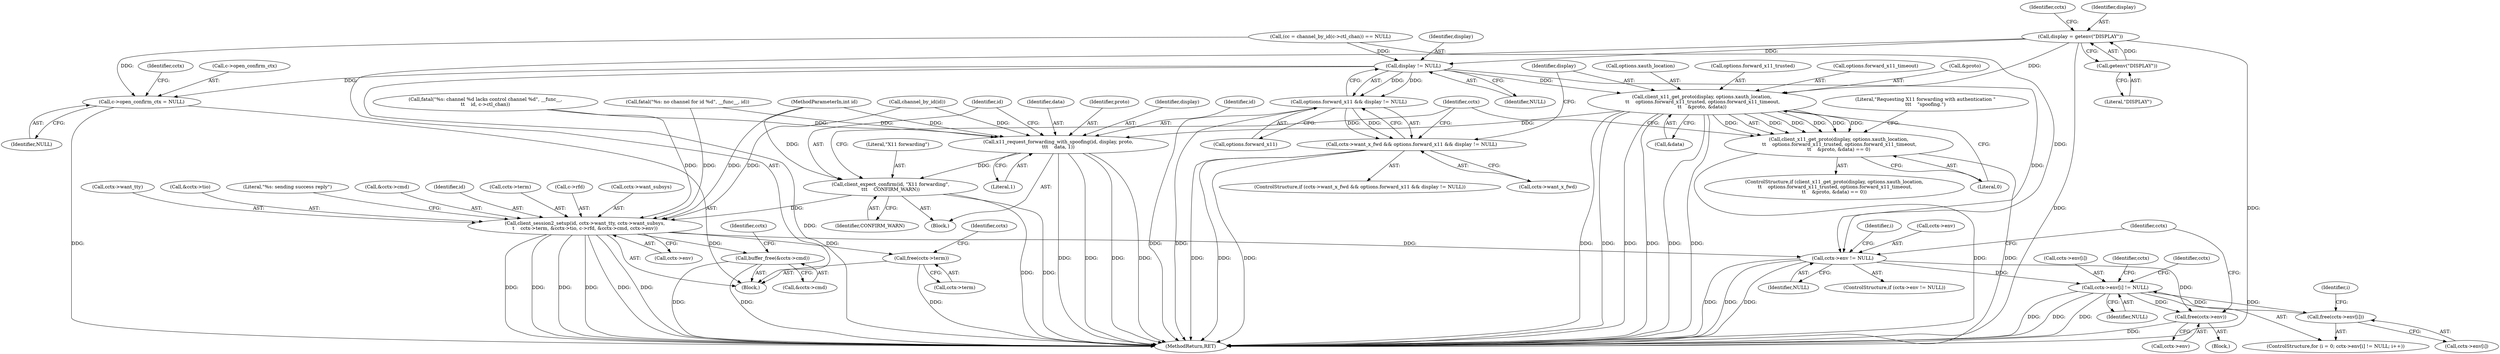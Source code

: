 digraph "0_mindrot_ed4ce82dbfa8a3a3c8ea6fa0db113c71e234416c_0@API" {
"1000180" [label="(Call,display = getenv(\"DISPLAY\"))"];
"1000182" [label="(Call,getenv(\"DISPLAY\"))"];
"1000193" [label="(Call,display != NULL)"];
"1000189" [label="(Call,options.forward_x11 && display != NULL)"];
"1000185" [label="(Call,cctx->want_x_fwd && options.forward_x11 && display != NULL)"];
"1000201" [label="(Call,client_x11_get_proto(display, options.xauth_location,\n \t\t    options.forward_x11_trusted, options.forward_x11_timeout,\n\t\t    &proto, &data))"];
"1000200" [label="(Call,client_x11_get_proto(display, options.xauth_location,\n \t\t    options.forward_x11_trusted, options.forward_x11_timeout,\n\t\t    &proto, &data) == 0)"];
"1000220" [label="(Call,x11_request_forwarding_with_spoofing(id, display, proto,\n\t\t\t    data, 1))"];
"1000226" [label="(Call,client_expect_confirm(id, \"X11 forwarding\",\n\t\t\t    CONFIRM_WARN))"];
"1000240" [label="(Call,client_session2_setup(id, cctx->want_tty, cctx->want_subsys,\n\t    cctx->term, &cctx->tio, c->rfd, &cctx->cmd, cctx->env))"];
"1000324" [label="(Call,buffer_free(&cctx->cmd))"];
"1000329" [label="(Call,free(cctx->term))"];
"1000334" [label="(Call,cctx->env != NULL)"];
"1000344" [label="(Call,cctx->env[i] != NULL)"];
"1000353" [label="(Call,free(cctx->env[i]))"];
"1000359" [label="(Call,free(cctx->env))"];
"1000319" [label="(Call,c->open_confirm_ctx = NULL)"];
"1000365" [label="(MethodReturn,RET)"];
"1000327" [label="(Identifier,cctx)"];
"1000334" [label="(Call,cctx->env != NULL)"];
"1000336" [label="(Identifier,cctx)"];
"1000226" [label="(Call,client_expect_confirm(id, \"X11 forwarding\",\n\t\t\t    CONFIRM_WARN))"];
"1000354" [label="(Call,cctx->env[i])"];
"1000195" [label="(Identifier,NULL)"];
"1000228" [label="(Literal,\"X11 forwarding\")"];
"1000180" [label="(Call,display = getenv(\"DISPLAY\"))"];
"1000344" [label="(Call,cctx->env[i] != NULL)"];
"1000320" [label="(Call,c->open_confirm_ctx)"];
"1000140" [label="(Call,(cc = channel_by_id(c->ctl_chan)) == NULL)"];
"1000183" [label="(Literal,\"DISPLAY\")"];
"1000200" [label="(Call,client_x11_get_proto(display, options.xauth_location,\n \t\t    options.forward_x11_trusted, options.forward_x11_timeout,\n\t\t    &proto, &data) == 0)"];
"1000330" [label="(Call,cctx->term)"];
"1000353" [label="(Call,free(cctx->env[i]))"];
"1000323" [label="(Identifier,NULL)"];
"1000108" [label="(MethodParameterIn,int id)"];
"1000242" [label="(Call,cctx->want_tty)"];
"1000227" [label="(Identifier,id)"];
"1000186" [label="(Call,cctx->want_x_fwd)"];
"1000251" [label="(Call,&cctx->tio)"];
"1000319" [label="(Call,c->open_confirm_ctx = NULL)"];
"1000203" [label="(Call,options.xauth_location)"];
"1000325" [label="(Call,&cctx->cmd)"];
"1000359" [label="(Call,free(cctx->env))"];
"1000135" [label="(Call,fatal(\"%s: no channel for id %d\", __func__, id))"];
"1000266" [label="(Literal,\"%s: sending success reply\")"];
"1000258" [label="(Call,&cctx->cmd)"];
"1000223" [label="(Identifier,proto)"];
"1000206" [label="(Call,options.forward_x11_trusted)"];
"1000216" [label="(Literal,0)"];
"1000233" [label="(Identifier,cctx)"];
"1000219" [label="(Literal,\"Requesting X11 forwarding with authentication \"\n\t\t\t    \"spoofing.\")"];
"1000111" [label="(Block,)"];
"1000356" [label="(Identifier,cctx)"];
"1000209" [label="(Call,options.forward_x11_timeout)"];
"1000331" [label="(Identifier,cctx)"];
"1000240" [label="(Call,client_session2_setup(id, cctx->want_tty, cctx->want_subsys,\n\t    cctx->term, &cctx->tio, c->rfd, &cctx->cmd, cctx->env))"];
"1000185" [label="(Call,cctx->want_x_fwd && options.forward_x11 && display != NULL)"];
"1000222" [label="(Identifier,display)"];
"1000229" [label="(Identifier,CONFIRM_WARN)"];
"1000202" [label="(Identifier,display)"];
"1000221" [label="(Identifier,id)"];
"1000262" [label="(Call,cctx->env)"];
"1000340" [label="(ControlStructure,for (i = 0; cctx->env[i] != NULL; i++))"];
"1000339" [label="(Block,)"];
"1000184" [label="(ControlStructure,if (cctx->want_x_fwd && options.forward_x11 && display != NULL))"];
"1000220" [label="(Call,x11_request_forwarding_with_spoofing(id, display, proto,\n\t\t\t    data, 1))"];
"1000342" [label="(Identifier,i)"];
"1000193" [label="(Call,display != NULL)"];
"1000187" [label="(Identifier,cctx)"];
"1000189" [label="(Call,options.forward_x11 && display != NULL)"];
"1000364" [label="(Identifier,cctx)"];
"1000324" [label="(Call,buffer_free(&cctx->cmd))"];
"1000199" [label="(ControlStructure,if (client_x11_get_proto(display, options.xauth_location,\n \t\t    options.forward_x11_trusted, options.forward_x11_timeout,\n\t\t    &proto, &data) == 0))"];
"1000225" [label="(Literal,1)"];
"1000201" [label="(Call,client_x11_get_proto(display, options.xauth_location,\n \t\t    options.forward_x11_trusted, options.forward_x11_timeout,\n\t\t    &proto, &data))"];
"1000132" [label="(Call,channel_by_id(id))"];
"1000241" [label="(Identifier,id)"];
"1000329" [label="(Call,free(cctx->term))"];
"1000333" [label="(ControlStructure,if (cctx->env != NULL))"];
"1000214" [label="(Call,&data)"];
"1000212" [label="(Call,&proto)"];
"1000345" [label="(Call,cctx->env[i])"];
"1000248" [label="(Call,cctx->term)"];
"1000360" [label="(Call,cctx->env)"];
"1000217" [label="(Block,)"];
"1000148" [label="(Call,fatal(\"%s: channel %d lacks control channel %d\", __func__,\n\t\t    id, c->ctl_chan))"];
"1000224" [label="(Identifier,data)"];
"1000255" [label="(Call,c->rfd)"];
"1000352" [label="(Identifier,i)"];
"1000245" [label="(Call,cctx->want_subsys)"];
"1000338" [label="(Identifier,NULL)"];
"1000181" [label="(Identifier,display)"];
"1000335" [label="(Call,cctx->env)"];
"1000361" [label="(Identifier,cctx)"];
"1000182" [label="(Call,getenv(\"DISPLAY\"))"];
"1000194" [label="(Identifier,display)"];
"1000190" [label="(Call,options.forward_x11)"];
"1000350" [label="(Identifier,NULL)"];
"1000180" -> "1000111"  [label="AST: "];
"1000180" -> "1000182"  [label="CFG: "];
"1000181" -> "1000180"  [label="AST: "];
"1000182" -> "1000180"  [label="AST: "];
"1000187" -> "1000180"  [label="CFG: "];
"1000180" -> "1000365"  [label="DDG: "];
"1000180" -> "1000365"  [label="DDG: "];
"1000182" -> "1000180"  [label="DDG: "];
"1000180" -> "1000193"  [label="DDG: "];
"1000180" -> "1000201"  [label="DDG: "];
"1000182" -> "1000183"  [label="CFG: "];
"1000183" -> "1000182"  [label="AST: "];
"1000193" -> "1000189"  [label="AST: "];
"1000193" -> "1000195"  [label="CFG: "];
"1000194" -> "1000193"  [label="AST: "];
"1000195" -> "1000193"  [label="AST: "];
"1000189" -> "1000193"  [label="CFG: "];
"1000193" -> "1000365"  [label="DDG: "];
"1000193" -> "1000189"  [label="DDG: "];
"1000193" -> "1000189"  [label="DDG: "];
"1000140" -> "1000193"  [label="DDG: "];
"1000193" -> "1000201"  [label="DDG: "];
"1000193" -> "1000319"  [label="DDG: "];
"1000193" -> "1000334"  [label="DDG: "];
"1000189" -> "1000185"  [label="AST: "];
"1000189" -> "1000190"  [label="CFG: "];
"1000190" -> "1000189"  [label="AST: "];
"1000185" -> "1000189"  [label="CFG: "];
"1000189" -> "1000365"  [label="DDG: "];
"1000189" -> "1000365"  [label="DDG: "];
"1000189" -> "1000185"  [label="DDG: "];
"1000189" -> "1000185"  [label="DDG: "];
"1000185" -> "1000184"  [label="AST: "];
"1000185" -> "1000186"  [label="CFG: "];
"1000186" -> "1000185"  [label="AST: "];
"1000202" -> "1000185"  [label="CFG: "];
"1000233" -> "1000185"  [label="CFG: "];
"1000185" -> "1000365"  [label="DDG: "];
"1000185" -> "1000365"  [label="DDG: "];
"1000185" -> "1000365"  [label="DDG: "];
"1000201" -> "1000200"  [label="AST: "];
"1000201" -> "1000214"  [label="CFG: "];
"1000202" -> "1000201"  [label="AST: "];
"1000203" -> "1000201"  [label="AST: "];
"1000206" -> "1000201"  [label="AST: "];
"1000209" -> "1000201"  [label="AST: "];
"1000212" -> "1000201"  [label="AST: "];
"1000214" -> "1000201"  [label="AST: "];
"1000216" -> "1000201"  [label="CFG: "];
"1000201" -> "1000365"  [label="DDG: "];
"1000201" -> "1000365"  [label="DDG: "];
"1000201" -> "1000365"  [label="DDG: "];
"1000201" -> "1000365"  [label="DDG: "];
"1000201" -> "1000365"  [label="DDG: "];
"1000201" -> "1000365"  [label="DDG: "];
"1000201" -> "1000200"  [label="DDG: "];
"1000201" -> "1000200"  [label="DDG: "];
"1000201" -> "1000200"  [label="DDG: "];
"1000201" -> "1000200"  [label="DDG: "];
"1000201" -> "1000200"  [label="DDG: "];
"1000201" -> "1000200"  [label="DDG: "];
"1000201" -> "1000220"  [label="DDG: "];
"1000200" -> "1000199"  [label="AST: "];
"1000200" -> "1000216"  [label="CFG: "];
"1000216" -> "1000200"  [label="AST: "];
"1000219" -> "1000200"  [label="CFG: "];
"1000233" -> "1000200"  [label="CFG: "];
"1000200" -> "1000365"  [label="DDG: "];
"1000200" -> "1000365"  [label="DDG: "];
"1000220" -> "1000217"  [label="AST: "];
"1000220" -> "1000225"  [label="CFG: "];
"1000221" -> "1000220"  [label="AST: "];
"1000222" -> "1000220"  [label="AST: "];
"1000223" -> "1000220"  [label="AST: "];
"1000224" -> "1000220"  [label="AST: "];
"1000225" -> "1000220"  [label="AST: "];
"1000227" -> "1000220"  [label="CFG: "];
"1000220" -> "1000365"  [label="DDG: "];
"1000220" -> "1000365"  [label="DDG: "];
"1000220" -> "1000365"  [label="DDG: "];
"1000220" -> "1000365"  [label="DDG: "];
"1000148" -> "1000220"  [label="DDG: "];
"1000132" -> "1000220"  [label="DDG: "];
"1000135" -> "1000220"  [label="DDG: "];
"1000108" -> "1000220"  [label="DDG: "];
"1000220" -> "1000226"  [label="DDG: "];
"1000226" -> "1000217"  [label="AST: "];
"1000226" -> "1000229"  [label="CFG: "];
"1000227" -> "1000226"  [label="AST: "];
"1000228" -> "1000226"  [label="AST: "];
"1000229" -> "1000226"  [label="AST: "];
"1000233" -> "1000226"  [label="CFG: "];
"1000226" -> "1000365"  [label="DDG: "];
"1000226" -> "1000365"  [label="DDG: "];
"1000108" -> "1000226"  [label="DDG: "];
"1000226" -> "1000240"  [label="DDG: "];
"1000240" -> "1000111"  [label="AST: "];
"1000240" -> "1000262"  [label="CFG: "];
"1000241" -> "1000240"  [label="AST: "];
"1000242" -> "1000240"  [label="AST: "];
"1000245" -> "1000240"  [label="AST: "];
"1000248" -> "1000240"  [label="AST: "];
"1000251" -> "1000240"  [label="AST: "];
"1000255" -> "1000240"  [label="AST: "];
"1000258" -> "1000240"  [label="AST: "];
"1000262" -> "1000240"  [label="AST: "];
"1000266" -> "1000240"  [label="CFG: "];
"1000240" -> "1000365"  [label="DDG: "];
"1000240" -> "1000365"  [label="DDG: "];
"1000240" -> "1000365"  [label="DDG: "];
"1000240" -> "1000365"  [label="DDG: "];
"1000240" -> "1000365"  [label="DDG: "];
"1000240" -> "1000365"  [label="DDG: "];
"1000148" -> "1000240"  [label="DDG: "];
"1000132" -> "1000240"  [label="DDG: "];
"1000135" -> "1000240"  [label="DDG: "];
"1000108" -> "1000240"  [label="DDG: "];
"1000240" -> "1000324"  [label="DDG: "];
"1000240" -> "1000329"  [label="DDG: "];
"1000240" -> "1000334"  [label="DDG: "];
"1000324" -> "1000111"  [label="AST: "];
"1000324" -> "1000325"  [label="CFG: "];
"1000325" -> "1000324"  [label="AST: "];
"1000331" -> "1000324"  [label="CFG: "];
"1000324" -> "1000365"  [label="DDG: "];
"1000324" -> "1000365"  [label="DDG: "];
"1000329" -> "1000111"  [label="AST: "];
"1000329" -> "1000330"  [label="CFG: "];
"1000330" -> "1000329"  [label="AST: "];
"1000336" -> "1000329"  [label="CFG: "];
"1000329" -> "1000365"  [label="DDG: "];
"1000334" -> "1000333"  [label="AST: "];
"1000334" -> "1000338"  [label="CFG: "];
"1000335" -> "1000334"  [label="AST: "];
"1000338" -> "1000334"  [label="AST: "];
"1000342" -> "1000334"  [label="CFG: "];
"1000364" -> "1000334"  [label="CFG: "];
"1000334" -> "1000365"  [label="DDG: "];
"1000334" -> "1000365"  [label="DDG: "];
"1000334" -> "1000365"  [label="DDG: "];
"1000140" -> "1000334"  [label="DDG: "];
"1000334" -> "1000344"  [label="DDG: "];
"1000334" -> "1000359"  [label="DDG: "];
"1000344" -> "1000340"  [label="AST: "];
"1000344" -> "1000350"  [label="CFG: "];
"1000345" -> "1000344"  [label="AST: "];
"1000350" -> "1000344"  [label="AST: "];
"1000356" -> "1000344"  [label="CFG: "];
"1000361" -> "1000344"  [label="CFG: "];
"1000344" -> "1000365"  [label="DDG: "];
"1000344" -> "1000365"  [label="DDG: "];
"1000344" -> "1000365"  [label="DDG: "];
"1000353" -> "1000344"  [label="DDG: "];
"1000344" -> "1000353"  [label="DDG: "];
"1000344" -> "1000359"  [label="DDG: "];
"1000353" -> "1000340"  [label="AST: "];
"1000353" -> "1000354"  [label="CFG: "];
"1000354" -> "1000353"  [label="AST: "];
"1000352" -> "1000353"  [label="CFG: "];
"1000359" -> "1000339"  [label="AST: "];
"1000359" -> "1000360"  [label="CFG: "];
"1000360" -> "1000359"  [label="AST: "];
"1000364" -> "1000359"  [label="CFG: "];
"1000359" -> "1000365"  [label="DDG: "];
"1000319" -> "1000111"  [label="AST: "];
"1000319" -> "1000323"  [label="CFG: "];
"1000320" -> "1000319"  [label="AST: "];
"1000323" -> "1000319"  [label="AST: "];
"1000327" -> "1000319"  [label="CFG: "];
"1000319" -> "1000365"  [label="DDG: "];
"1000140" -> "1000319"  [label="DDG: "];
}
